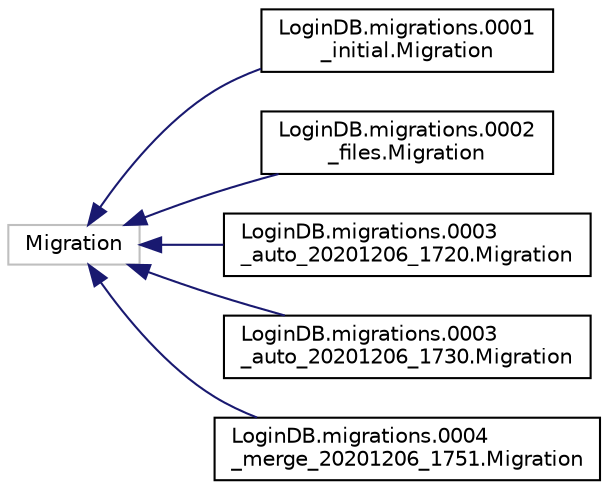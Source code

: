 digraph "Graphical Class Hierarchy"
{
  edge [fontname="Helvetica",fontsize="10",labelfontname="Helvetica",labelfontsize="10"];
  node [fontname="Helvetica",fontsize="10",shape=record];
  rankdir="LR";
  Node8 [label="Migration",height=0.2,width=0.4,color="grey75", fillcolor="white", style="filled"];
  Node8 -> Node0 [dir="back",color="midnightblue",fontsize="10",style="solid",fontname="Helvetica"];
  Node0 [label="LoginDB.migrations.0001\l_initial.Migration",height=0.2,width=0.4,color="black", fillcolor="white", style="filled",URL="$class_login_d_b_1_1migrations_1_10001__initial_1_1_migration.html"];
  Node8 -> Node10 [dir="back",color="midnightblue",fontsize="10",style="solid",fontname="Helvetica"];
  Node10 [label="LoginDB.migrations.0002\l_files.Migration",height=0.2,width=0.4,color="black", fillcolor="white", style="filled",URL="$class_login_d_b_1_1migrations_1_10002__files_1_1_migration.html"];
  Node8 -> Node11 [dir="back",color="midnightblue",fontsize="10",style="solid",fontname="Helvetica"];
  Node11 [label="LoginDB.migrations.0003\l_auto_20201206_1720.Migration",height=0.2,width=0.4,color="black", fillcolor="white", style="filled",URL="$class_login_d_b_1_1migrations_1_10003__auto__20201206__1720_1_1_migration.html"];
  Node8 -> Node12 [dir="back",color="midnightblue",fontsize="10",style="solid",fontname="Helvetica"];
  Node12 [label="LoginDB.migrations.0003\l_auto_20201206_1730.Migration",height=0.2,width=0.4,color="black", fillcolor="white", style="filled",URL="$class_login_d_b_1_1migrations_1_10003__auto__20201206__1730_1_1_migration.html"];
  Node8 -> Node13 [dir="back",color="midnightblue",fontsize="10",style="solid",fontname="Helvetica"];
  Node13 [label="LoginDB.migrations.0004\l_merge_20201206_1751.Migration",height=0.2,width=0.4,color="black", fillcolor="white", style="filled",URL="$class_login_d_b_1_1migrations_1_10004__merge__20201206__1751_1_1_migration.html"];
}

